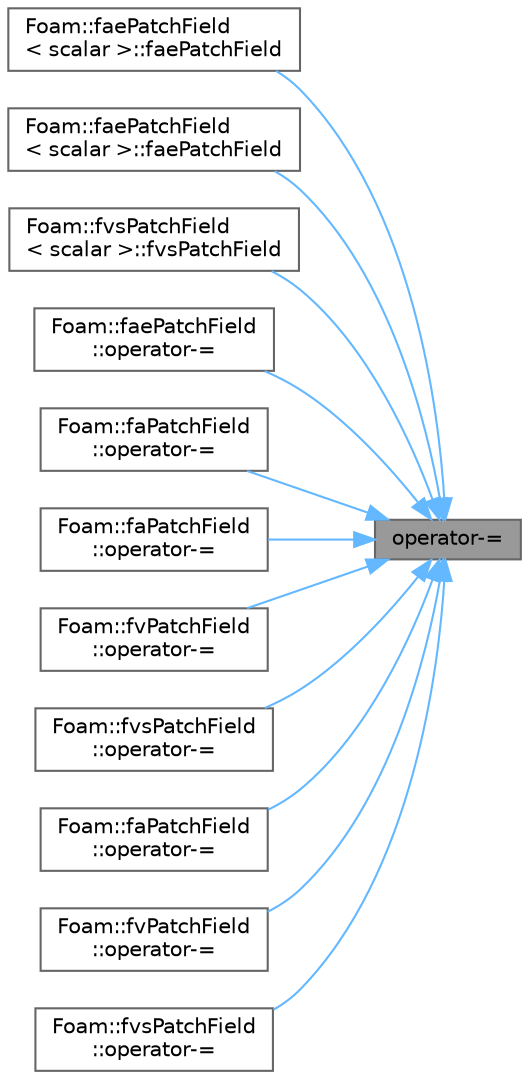 digraph "operator-="
{
 // LATEX_PDF_SIZE
  bgcolor="transparent";
  edge [fontname=Helvetica,fontsize=10,labelfontname=Helvetica,labelfontsize=10];
  node [fontname=Helvetica,fontsize=10,shape=box,height=0.2,width=0.4];
  rankdir="RL";
  Node1 [id="Node000001",label="operator-=",height=0.2,width=0.4,color="gray40", fillcolor="grey60", style="filled", fontcolor="black",tooltip=" "];
  Node1 -> Node2 [id="edge1_Node000001_Node000002",dir="back",color="steelblue1",style="solid",tooltip=" "];
  Node2 [id="Node000002",label="Foam::faePatchField\l\< scalar \>::faePatchField",height=0.2,width=0.4,color="grey40", fillcolor="white", style="filled",URL="$classFoam_1_1faePatchField.html#aa7b6459663f020cb26431587641141ff",tooltip=" "];
  Node1 -> Node3 [id="edge2_Node000001_Node000003",dir="back",color="steelblue1",style="solid",tooltip=" "];
  Node3 [id="Node000003",label="Foam::faePatchField\l\< scalar \>::faePatchField",height=0.2,width=0.4,color="grey40", fillcolor="white", style="filled",URL="$classFoam_1_1faePatchField.html#a054846a719f9efbccd58e2ebdaa5bf29",tooltip=" "];
  Node1 -> Node4 [id="edge3_Node000001_Node000004",dir="back",color="steelblue1",style="solid",tooltip=" "];
  Node4 [id="Node000004",label="Foam::fvsPatchField\l\< scalar \>::fvsPatchField",height=0.2,width=0.4,color="grey40", fillcolor="white", style="filled",URL="$classFoam_1_1fvsPatchField.html#a52b6401bf1d0fe7a521bd574b3b4d5a0",tooltip=" "];
  Node1 -> Node5 [id="edge4_Node000001_Node000005",dir="back",color="steelblue1",style="solid",tooltip=" "];
  Node5 [id="Node000005",label="Foam::faePatchField\l::operator-=",height=0.2,width=0.4,color="grey40", fillcolor="white", style="filled",URL="$classFoam_1_1faePatchField.html#addfee8fde35f5e5ecf9c47e5bef7318a",tooltip=" "];
  Node1 -> Node6 [id="edge5_Node000001_Node000006",dir="back",color="steelblue1",style="solid",tooltip=" "];
  Node6 [id="Node000006",label="Foam::faPatchField\l::operator-=",height=0.2,width=0.4,color="grey40", fillcolor="white", style="filled",URL="$classFoam_1_1faPatchField.html#a5342a40c3d757f5af8222b50ef0139bb",tooltip=" "];
  Node1 -> Node7 [id="edge6_Node000001_Node000007",dir="back",color="steelblue1",style="solid",tooltip=" "];
  Node7 [id="Node000007",label="Foam::faPatchField\l::operator-=",height=0.2,width=0.4,color="grey40", fillcolor="white", style="filled",URL="$classFoam_1_1faPatchField.html#a6890307d17528aa0f9f5b5907ae2306a",tooltip=" "];
  Node1 -> Node8 [id="edge7_Node000001_Node000008",dir="back",color="steelblue1",style="solid",tooltip=" "];
  Node8 [id="Node000008",label="Foam::fvPatchField\l::operator-=",height=0.2,width=0.4,color="grey40", fillcolor="white", style="filled",URL="$classFoam_1_1fvPatchField.html#a6890307d17528aa0f9f5b5907ae2306a",tooltip=" "];
  Node1 -> Node9 [id="edge8_Node000001_Node000009",dir="back",color="steelblue1",style="solid",tooltip=" "];
  Node9 [id="Node000009",label="Foam::fvsPatchField\l::operator-=",height=0.2,width=0.4,color="grey40", fillcolor="white", style="filled",URL="$classFoam_1_1fvsPatchField.html#a98f7529b04eff2f8653f665c1e51bf09",tooltip=" "];
  Node1 -> Node10 [id="edge9_Node000001_Node000010",dir="back",color="steelblue1",style="solid",tooltip=" "];
  Node10 [id="Node000010",label="Foam::faPatchField\l::operator-=",height=0.2,width=0.4,color="grey40", fillcolor="white", style="filled",URL="$classFoam_1_1faPatchField.html#a2bc070b63ae83efe4b9c99bc15fe96ba",tooltip=" "];
  Node1 -> Node11 [id="edge10_Node000001_Node000011",dir="back",color="steelblue1",style="solid",tooltip=" "];
  Node11 [id="Node000011",label="Foam::fvPatchField\l::operator-=",height=0.2,width=0.4,color="grey40", fillcolor="white", style="filled",URL="$classFoam_1_1fvPatchField.html#a2bc070b63ae83efe4b9c99bc15fe96ba",tooltip=" "];
  Node1 -> Node12 [id="edge11_Node000001_Node000012",dir="back",color="steelblue1",style="solid",tooltip=" "];
  Node12 [id="Node000012",label="Foam::fvsPatchField\l::operator-=",height=0.2,width=0.4,color="grey40", fillcolor="white", style="filled",URL="$classFoam_1_1fvsPatchField.html#a2bc070b63ae83efe4b9c99bc15fe96ba",tooltip=" "];
}
